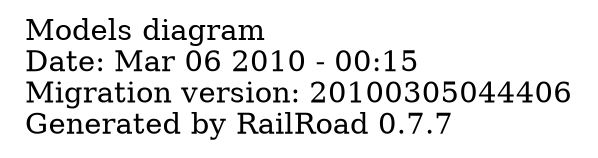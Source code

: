 digraph models_diagram {
	graph[overlap=false, splines=true]
	_diagram_info [shape="plaintext", label="Models diagram\lDate: Mar 06 2010 - 00:15\lMigration version: 20100305044406\lGenerated by RailRoad 0.7.7\l", fontsize=14]
}
